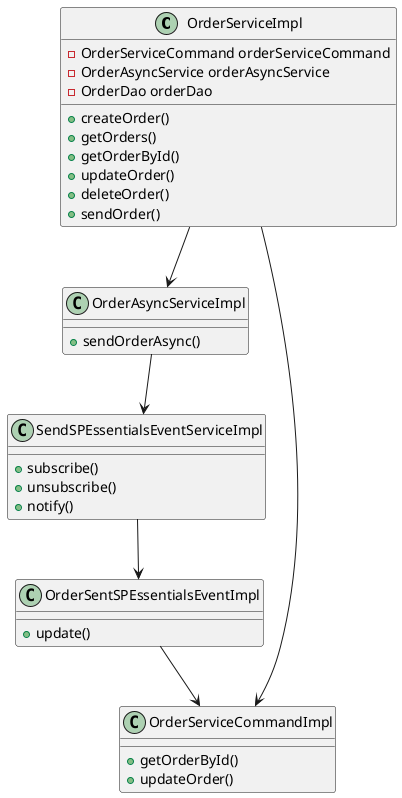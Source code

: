 @startuml
    class OrderServiceImpl {
	    - OrderServiceCommand orderServiceCommand
	    - OrderAsyncService orderAsyncService
	    - OrderDao orderDao
	    + createOrder()
	    + getOrders()
	    + getOrderById()
	    + updateOrder()
	    + deleteOrder()
	    + sendOrder()
    }
    class OrderAsyncServiceImpl {
	    + sendOrderAsync()
    }
    class SendSPEssentialsEventServiceImpl {
	    + subscribe()
	    + unsubscribe()
	    + notify()
    }
    class OrderServiceCommandImpl {
	    + getOrderById()
	    + updateOrder()
    }
    class OrderSentSPEssentialsEventImpl {
	    + update()
    }

    OrderServiceImpl --> OrderAsyncServiceImpl
    OrderServiceImpl --> OrderServiceCommandImpl
    OrderAsyncServiceImpl --> SendSPEssentialsEventServiceImpl
    SendSPEssentialsEventServiceImpl --> OrderSentSPEssentialsEventImpl
    OrderSentSPEssentialsEventImpl --> OrderServiceCommandImpl
@enduml